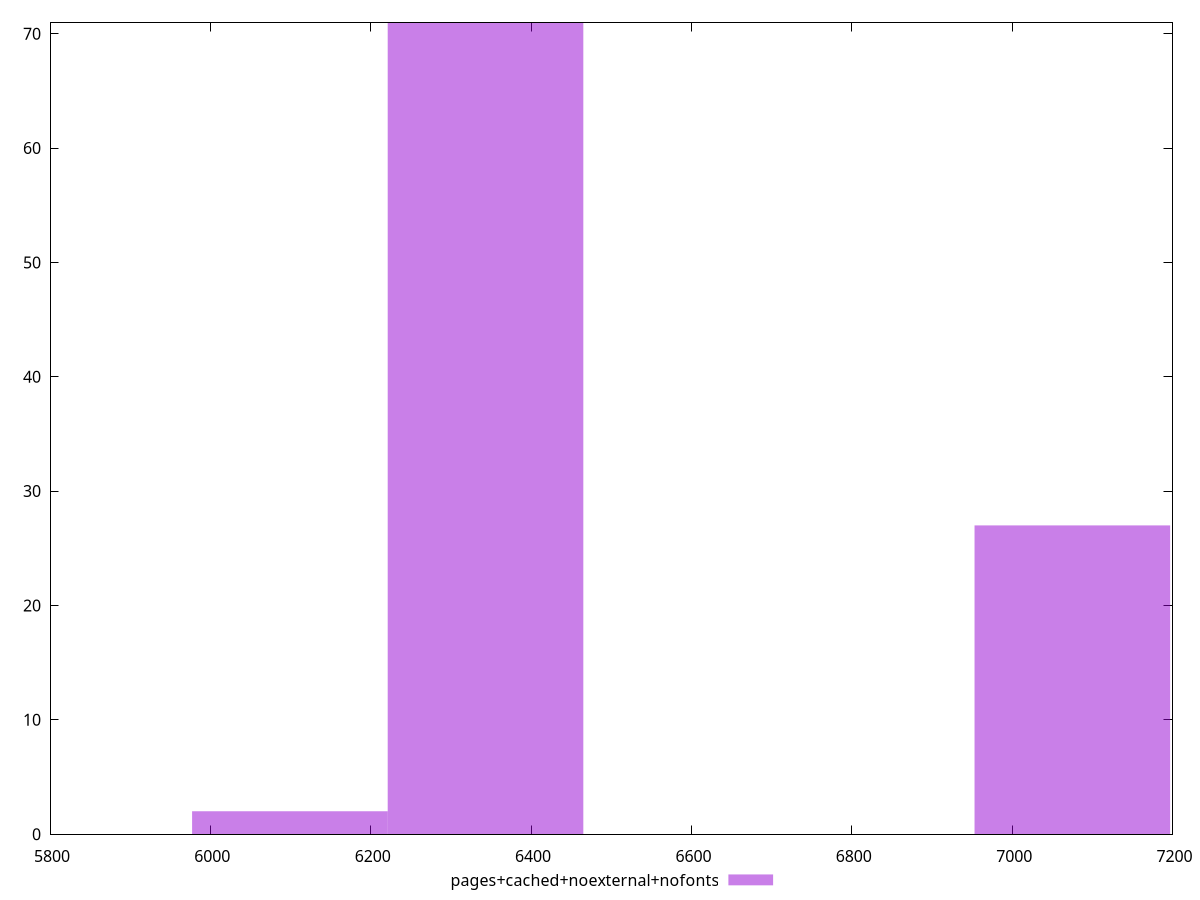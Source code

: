 $_pagesCachedNoexternalNofonts <<EOF
6343.179337492864 71
7075.084645665118 27
6099.210901435446 2
EOF
set key outside below
set terminal pngcairo
set output "report_00006_2020-11-02T20-21-41.718Z/largest-contentful-paint/pages+cached+noexternal+nofonts//raw_hist.png"
set yrange [0:71]
set boxwidth 243.96843605741785
set style fill transparent solid 0.5 noborder
plot $_pagesCachedNoexternalNofonts title "pages+cached+noexternal+nofonts" with boxes ,